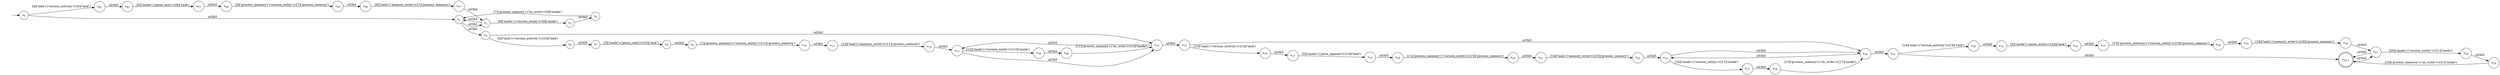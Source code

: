 digraph NFA {
    rankdir = LR;
    I [style = invis];
    I -> S0;
    S0 [label = <s<sub>0</sub>>, shape = circle];
    S1 [label = <s<sub>1</sub>>, shape = circle];
    S2 [label = <s<sub>2</sub>>, shape = circle];
    S2 -> S1 [label = "\u03b5"];
    S3 [label = <s<sub>3</sub>>, shape = circle];
    S4 [label = <s<sub>4</sub>>, shape = circle];
    S4 -> S1 [label = "[7]('process_memory')-('sh_write')>[9]('inode')"];
    S3 -> S4 [label = "\u03b5"];
    S2 -> S3 [label = "[8]('inode')-('version_entity')>[9]('inode')"];
    S1 -> S2 [label = "\u03b5"];
    S5 [label = <s<sub>5</sub>>, shape = circle];
    S6 [label = <s<sub>6</sub>>, shape = circle];
    S7 [label = <s<sub>7</sub>>, shape = circle];
    S8 [label = <s<sub>8</sub>>, shape = circle];
    S9 [label = <s<sub>9</sub>>, shape = circle];
    S10 [label = <s<sub>10</sub>>, shape = circle];
    S11 [label = <s<sub>11</sub>>, shape = circle];
    S12 [label = <s<sub>12</sub>>, shape = circle];
    S13 [label = <s<sub>13</sub>>, shape = circle];
    S14 [label = <s<sub>14</sub>>, shape = circle];
    S14 -> S13 [label = "\u03b5"];
    S15 [label = <s<sub>15</sub>>, shape = circle];
    S16 [label = <s<sub>16</sub>>, shape = circle];
    S17 [label = <s<sub>17</sub>>, shape = circle];
    S18 [label = <s<sub>18</sub>>, shape = circle];
    S19 [label = <s<sub>19</sub>>, shape = circle];
    S20 [label = <s<sub>20</sub>>, shape = circle];
    S21 [label = <s<sub>21</sub>>, shape = circle];
    S22 [label = <s<sub>22</sub>>, shape = circle];
    S23 [label = <s<sub>23</sub>>, shape = circle];
    S24 [label = <s<sub>24</sub>>, shape = circle];
    S24 -> S23 [label = "\u03b5"];
    S25 [label = <s<sub>25</sub>>, shape = circle];
    S26 [label = <s<sub>26,1</sub>>, shape = circle, peripheries = 2];
    S27 [label = <s<sub>27</sub>>, shape = circle];
    S28 [label = <s<sub>28</sub>>, shape = circle];
    S29 [label = <s<sub>29</sub>>, shape = circle];
    S29 -> S26 [label = "[19]('process_memory')-('sh_write')>[21]('inode')"];
    S28 -> S29 [label = "\u03b5"];
    S27 -> S28 [label = "[20]('inode')-('version_entity')>[21]('inode')"];
    S27 -> S26 [label = "\u03b5"];
    S26 -> S27 [label = "\u03b5"];
    S25 -> S26 [label = "\u03b5"];
    S30 [label = <s<sub>30</sub>>, shape = circle];
    S31 [label = <s<sub>31</sub>>, shape = circle];
    S32 [label = <s<sub>32</sub>>, shape = circle];
    S33 [label = <s<sub>33</sub>>, shape = circle];
    S34 [label = <s<sub>34</sub>>, shape = circle];
    S35 [label = <s<sub>35</sub>>, shape = circle];
    S36 [label = <s<sub>36</sub>>, shape = circle];
    S36 -> S27 [label = "\u03b5"];
    S35 -> S36 [label = "[18]('task')-('memory_write')>[19]('process_memory')"];
    S34 -> S35 [label = "\u03b5"];
    S33 -> S34 [label = "[15]('process_memory')-('version_entity')>[19]('process_memory')"];
    S32 -> S33 [label = "\u03b5"];
    S31 -> S32 [label = "[5]('inode')-('perm_write')>[18]('task')"];
    S30 -> S31 [label = "\u03b5"];
    S25 -> S30 [label = "[14]('task')-('version_activity')>[18]('task')"];
    S24 -> S25 [label = "\u03b5"];
    S23 -> S24 [label = "\u03b5"];
    S37 [label = <s<sub>37</sub>>, shape = circle];
    S38 [label = <s<sub>38</sub>>, shape = circle];
    S38 -> S24 [label = "[15]('process_memory')-('sh_write')>[17]('inode')"];
    S37 -> S38 [label = "\u03b5"];
    S23 -> S37 [label = "[16]('inode')-('version_entity')>[17]('inode')"];
    S22 -> S23 [label = "\u03b5"];
    S21 -> S22 [label = "[14]('task')-('memory_write')>[15]('process_memory')"];
    S20 -> S21 [label = "\u03b5"];
    S19 -> S20 [label = "[11]('process_memory')-('version_entity')>[15]('process_memory')"];
    S18 -> S19 [label = "\u03b5"];
    S17 -> S18 [label = "[5]('inode')-('perm_append')>[14]('task')"];
    S16 -> S17 [label = "\u03b5"];
    S15 -> S16 [label = "[10]('task')-('version_activity')>[14]('task')"];
    S15 -> S24 [label = "\u03b5"];
    S14 -> S15 [label = "\u03b5"];
    S13 -> S14 [label = "\u03b5"];
    S39 [label = <s<sub>39</sub>>, shape = circle];
    S40 [label = <s<sub>40</sub>>, shape = circle];
    S40 -> S14 [label = "[11]('process_memory')-('sh_write')>[13]('inode')"];
    S39 -> S40 [label = "\u03b5"];
    S13 -> S39 [label = "[12]('inode')-('version_entity')>[13]('inode')"];
    S12 -> S13 [label = "\u03b5"];
    S11 -> S12 [label = "[10]('task')-('memory_write')>[11]('process_memory')"];
    S10 -> S11 [label = "\u03b5"];
    S9 -> S10 [label = "[7]('process_memory')-('version_entity')>[11]('process_memory')"];
    S8 -> S9 [label = "\u03b5"];
    S7 -> S8 [label = "[5]('inode')-('perm_read')>[10]('task')"];
    S6 -> S7 [label = "\u03b5"];
    S5 -> S6 [label = "[6]('task')-('version_activity')>[10]('task')"];
    S5 -> S14 [label = "\u03b5"];
    S1 -> S5 [label = "\u03b5"];
    S0 -> S1 [label = "\u03b5"];
    S41 [label = <s<sub>41</sub>>, shape = circle];
    S42 [label = <s<sub>42</sub>>, shape = circle];
    S43 [label = <s<sub>43</sub>>, shape = circle];
    S44 [label = <s<sub>44</sub>>, shape = circle];
    S45 [label = <s<sub>45</sub>>, shape = circle];
    S46 [label = <s<sub>46</sub>>, shape = circle];
    S47 [label = <s<sub>47</sub>>, shape = circle];
    S47 -> S2 [label = "\u03b5"];
    S46 -> S47 [label = "[6]('task')-('memory_write')>[7]('process_memory')"];
    S45 -> S46 [label = "\u03b5"];
    S44 -> S45 [label = "[0]('process_memory')-('version_entity')>[7]('process_memory')"];
    S43 -> S44 [label = "\u03b5"];
    S42 -> S43 [label = "[5]('inode')-('perm_exec')>[6]('task')"];
    S41 -> S42 [label = "\u03b5"];
    S0 -> S41 [label = "[4]('task')-('version_activity')>[6]('task')"];
}
